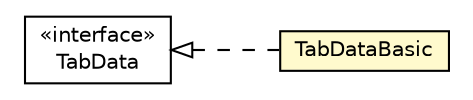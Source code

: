 #!/usr/local/bin/dot
#
# Class diagram 
# Generated by UMLGraph version R5_6-24-gf6e263 (http://www.umlgraph.org/)
#

digraph G {
	edge [fontname="Helvetica",fontsize=10,labelfontname="Helvetica",labelfontsize=10];
	node [fontname="Helvetica",fontsize=10,shape=plaintext];
	nodesep=0.25;
	ranksep=0.5;
	rankdir=LR;
	// com.gwtplatform.mvp.client.TabDataBasic
	c376675 [label=<<table title="com.gwtplatform.mvp.client.TabDataBasic" border="0" cellborder="1" cellspacing="0" cellpadding="2" port="p" bgcolor="lemonChiffon" href="./TabDataBasic.html">
		<tr><td><table border="0" cellspacing="0" cellpadding="1">
<tr><td align="center" balign="center"> TabDataBasic </td></tr>
		</table></td></tr>
		</table>>, URL="./TabDataBasic.html", fontname="Helvetica", fontcolor="black", fontsize=10.0];
	// com.gwtplatform.mvp.client.TabData
	c376676 [label=<<table title="com.gwtplatform.mvp.client.TabData" border="0" cellborder="1" cellspacing="0" cellpadding="2" port="p" href="./TabData.html">
		<tr><td><table border="0" cellspacing="0" cellpadding="1">
<tr><td align="center" balign="center"> &#171;interface&#187; </td></tr>
<tr><td align="center" balign="center"> TabData </td></tr>
		</table></td></tr>
		</table>>, URL="./TabData.html", fontname="Helvetica", fontcolor="black", fontsize=10.0];
	//com.gwtplatform.mvp.client.TabDataBasic implements com.gwtplatform.mvp.client.TabData
	c376676:p -> c376675:p [dir=back,arrowtail=empty,style=dashed];
}

